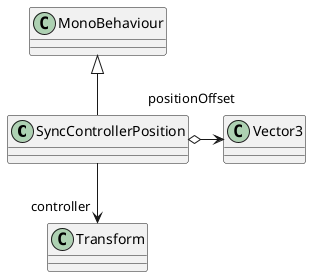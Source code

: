 @startuml
class SyncControllerPosition {
}
MonoBehaviour <|-- SyncControllerPosition
SyncControllerPosition --> "controller" Transform
SyncControllerPosition o-> "positionOffset" Vector3
@enduml
